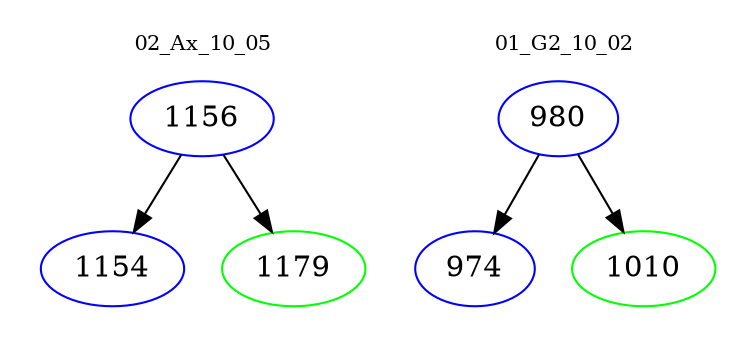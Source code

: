 digraph{
subgraph cluster_0 {
color = white
label = "02_Ax_10_05";
fontsize=10;
T0_1156 [label="1156", color="blue"]
T0_1156 -> T0_1154 [color="black"]
T0_1154 [label="1154", color="blue"]
T0_1156 -> T0_1179 [color="black"]
T0_1179 [label="1179", color="green"]
}
subgraph cluster_1 {
color = white
label = "01_G2_10_02";
fontsize=10;
T1_980 [label="980", color="blue"]
T1_980 -> T1_974 [color="black"]
T1_974 [label="974", color="blue"]
T1_980 -> T1_1010 [color="black"]
T1_1010 [label="1010", color="green"]
}
}
